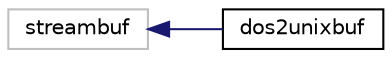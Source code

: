 digraph "Graphical Class Hierarchy"
{
 // LATEX_PDF_SIZE
  edge [fontname="Helvetica",fontsize="10",labelfontname="Helvetica",labelfontsize="10"];
  node [fontname="Helvetica",fontsize="10",shape=record];
  rankdir="LR";
  Node185 [label="streambuf",height=0.2,width=0.4,color="grey75", fillcolor="white", style="filled",tooltip=" "];
  Node185 -> Node0 [dir="back",color="midnightblue",fontsize="10",style="solid",fontname="Helvetica"];
  Node0 [label="dos2unixbuf",height=0.2,width=0.4,color="black", fillcolor="white", style="filled",URL="$classdos2unixbuf.html",tooltip=" "];
}
